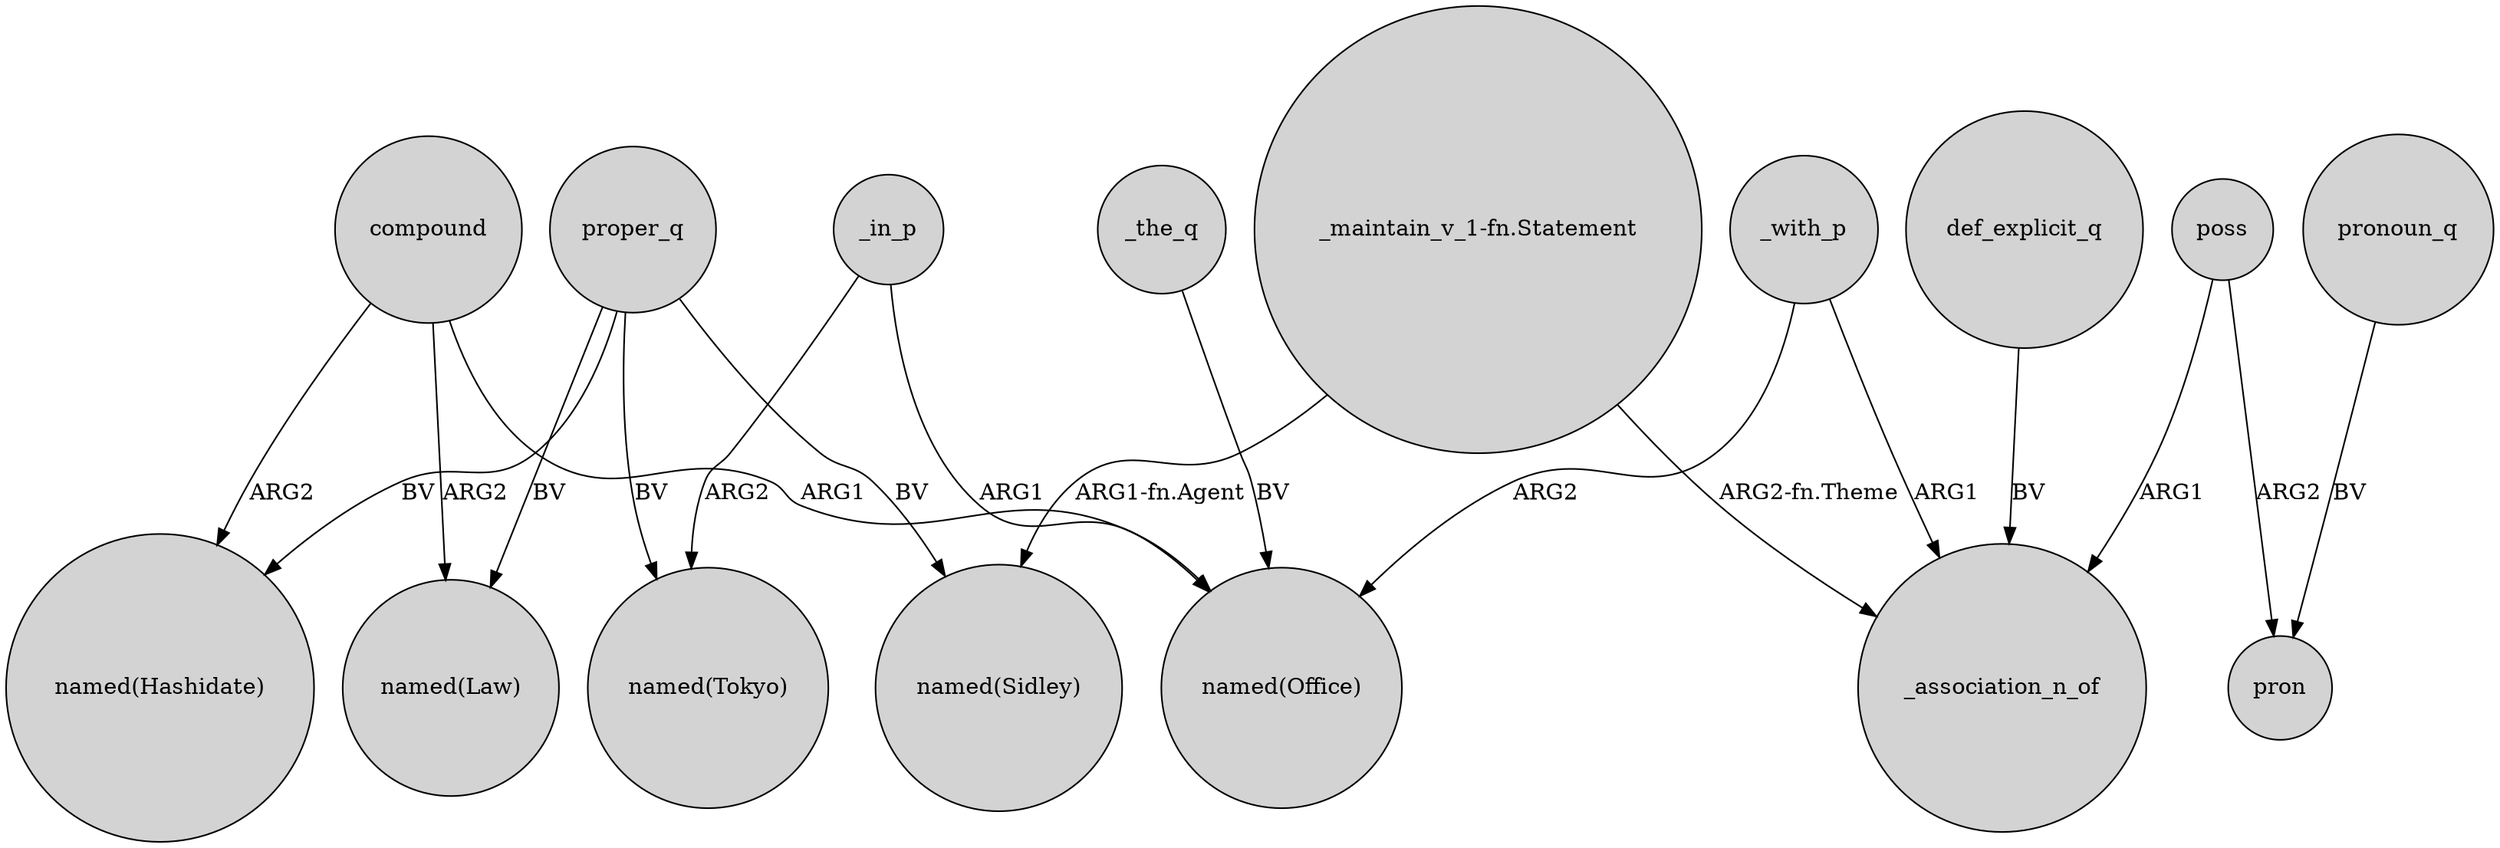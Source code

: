 digraph {
	node [shape=circle style=filled]
	compound -> "named(Hashidate)" [label=ARG2]
	"_maintain_v_1-fn.Statement" -> "named(Sidley)" [label="ARG1-fn.Agent"]
	proper_q -> "named(Law)" [label=BV]
	_with_p -> "named(Office)" [label=ARG2]
	poss -> pron [label=ARG2]
	pronoun_q -> pron [label=BV]
	proper_q -> "named(Sidley)" [label=BV]
	_with_p -> _association_n_of [label=ARG1]
	_in_p -> "named(Tokyo)" [label=ARG2]
	proper_q -> "named(Tokyo)" [label=BV]
	"_maintain_v_1-fn.Statement" -> _association_n_of [label="ARG2-fn.Theme"]
	poss -> _association_n_of [label=ARG1]
	compound -> "named(Law)" [label=ARG2]
	_in_p -> "named(Office)" [label=ARG1]
	compound -> "named(Office)" [label=ARG1]
	proper_q -> "named(Hashidate)" [label=BV]
	_the_q -> "named(Office)" [label=BV]
	def_explicit_q -> _association_n_of [label=BV]
}
